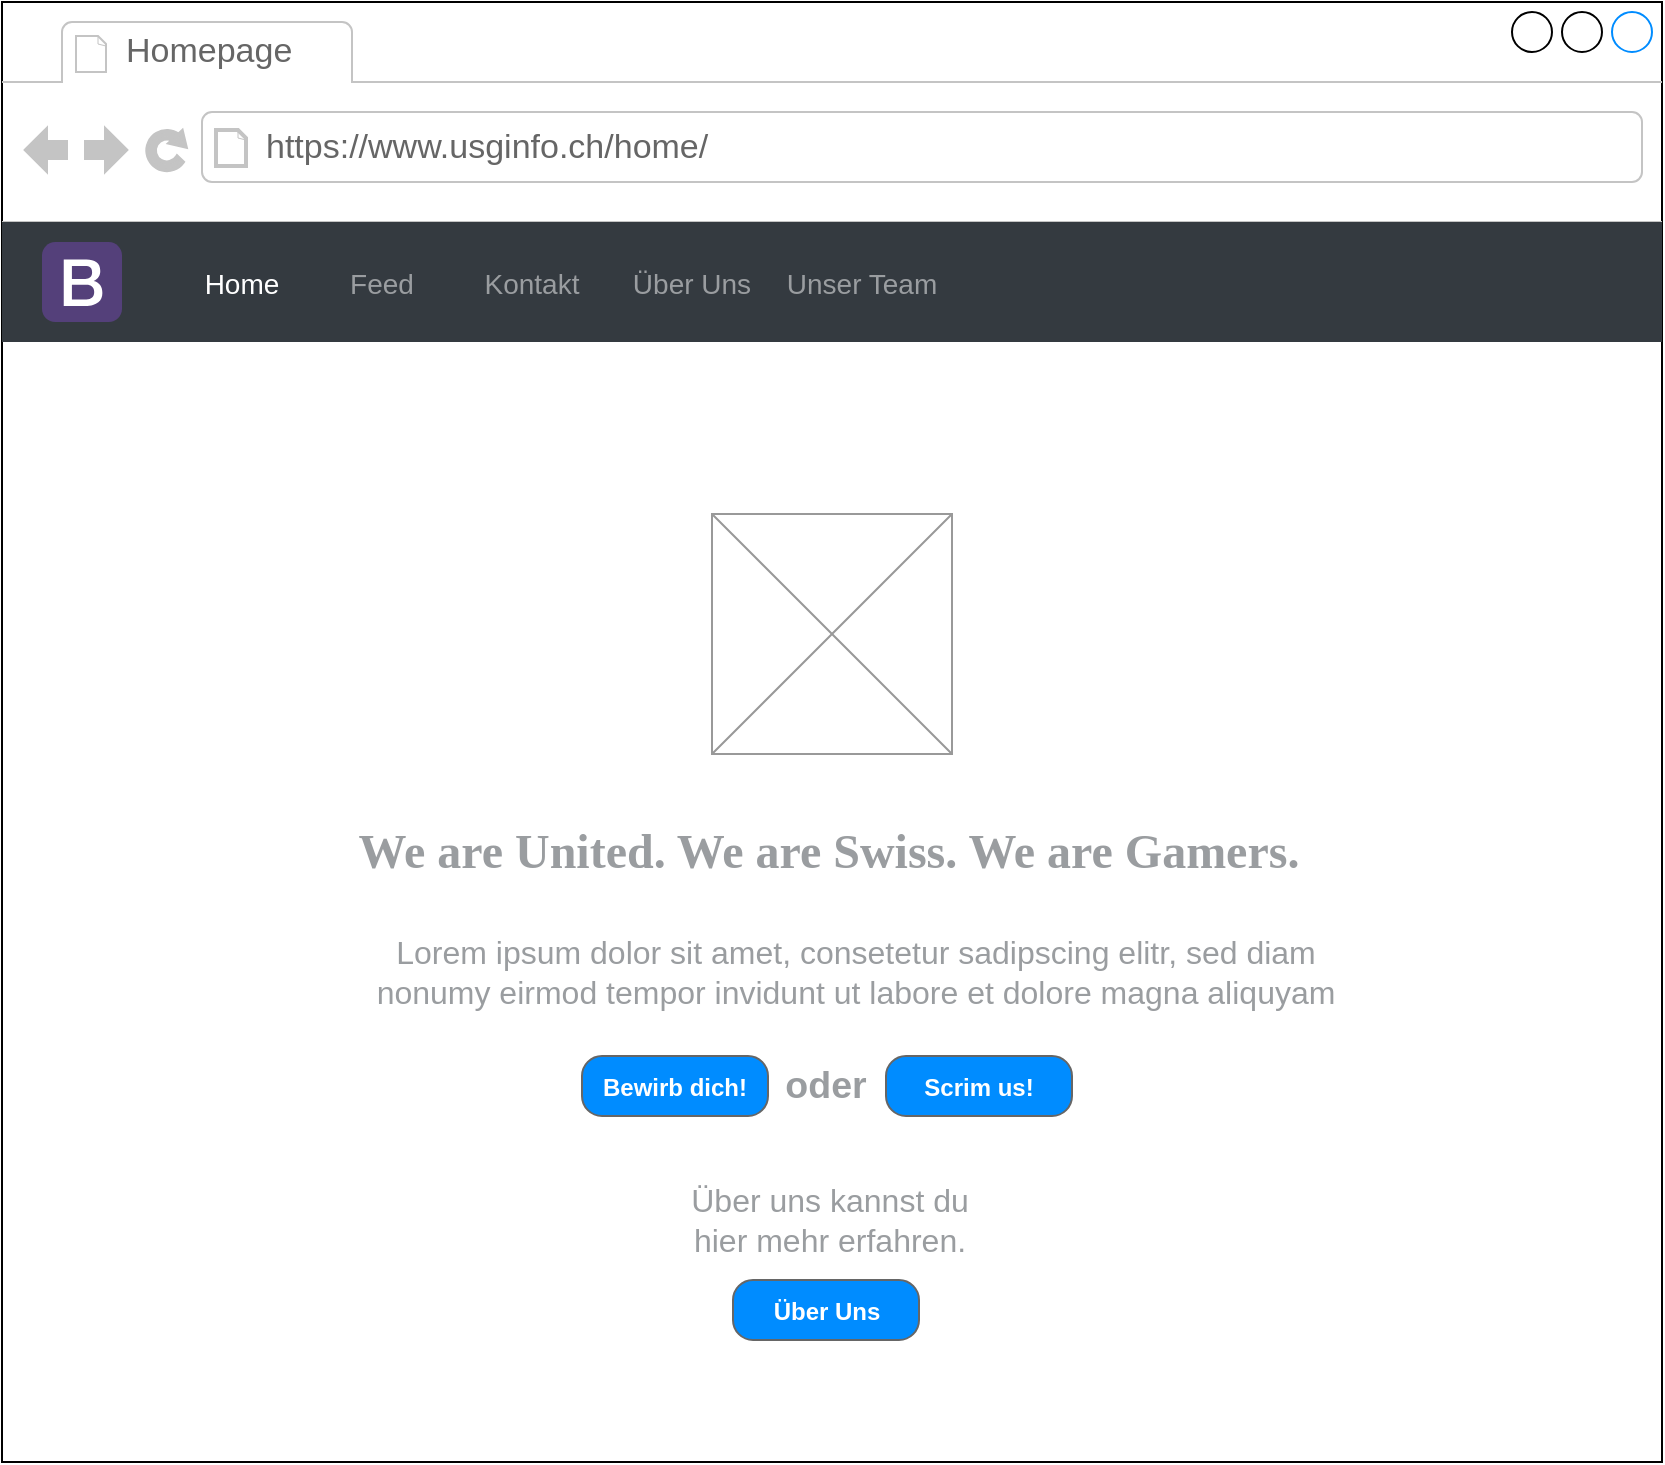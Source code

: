 <mxfile version="20.3.0" type="device" pages="7"><diagram id="uj_8Z46DdneSUvF08PMS" name="Homepage"><mxGraphModel dx="1091" dy="662" grid="1" gridSize="10" guides="1" tooltips="1" connect="1" arrows="1" fold="1" page="1" pageScale="1" pageWidth="827" pageHeight="1169" math="0" shadow="0"><root><mxCell id="0"/><mxCell id="1" parent="0"/><mxCell id="bIZdVBOY0GvSTKbhYSFp-1" value="" style="strokeWidth=1;shadow=0;dashed=0;align=center;html=1;shape=mxgraph.mockup.containers.browserWindow;rSize=0;strokeColor2=#008cff;strokeColor3=#c4c4c4;mainText=,;recursiveResize=0;" vertex="1" parent="1"><mxGeometry width="830" height="730" as="geometry"/></mxCell><mxCell id="bIZdVBOY0GvSTKbhYSFp-2" value="Homepage" style="strokeWidth=1;shadow=0;dashed=0;align=center;html=1;shape=mxgraph.mockup.containers.anchor;fontSize=17;fontColor=#666666;align=left;" vertex="1" parent="bIZdVBOY0GvSTKbhYSFp-1"><mxGeometry x="60" y="12" width="110" height="26" as="geometry"/></mxCell><mxCell id="bIZdVBOY0GvSTKbhYSFp-3" value="https://www.usginfo.ch/home/" style="strokeWidth=1;shadow=0;dashed=0;align=center;html=1;shape=mxgraph.mockup.containers.anchor;rSize=0;fontSize=17;fontColor=#666666;align=left;" vertex="1" parent="bIZdVBOY0GvSTKbhYSFp-1"><mxGeometry x="130" y="60" width="250" height="26" as="geometry"/></mxCell><mxCell id="SFdxGp_0DAX737ND4SgB-14" value="" style="html=1;shadow=0;dashed=0;fillColor=#343A40;strokeColor=none;fontSize=16;fontColor=#ffffff;align=left;spacing=15;" vertex="1" parent="bIZdVBOY0GvSTKbhYSFp-1"><mxGeometry y="110" width="830" height="60" as="geometry"/></mxCell><mxCell id="SFdxGp_0DAX737ND4SgB-15" value="Home" style="fillColor=none;strokeColor=none;fontSize=14;fontColor=#ffffff;align=center;" vertex="1" parent="SFdxGp_0DAX737ND4SgB-14"><mxGeometry width="70" height="40" relative="1" as="geometry"><mxPoint x="85" y="10" as="offset"/></mxGeometry></mxCell><UserObject label="Feed" link="data:page/id,5X0n9u-aSN-BRFZXiq3j" id="SFdxGp_0DAX737ND4SgB-16"><mxCell style="fillColor=none;strokeColor=none;fontSize=14;fontColor=#9A9DA0;align=center;" vertex="1" parent="SFdxGp_0DAX737ND4SgB-14"><mxGeometry width="70" height="40" relative="1" as="geometry"><mxPoint x="155" y="10" as="offset"/></mxGeometry></mxCell></UserObject><UserObject label="Kontakt" link="data:page/id,ZNAbnrCa7Ajv1rl6u_JT" id="SFdxGp_0DAX737ND4SgB-17"><mxCell style="fillColor=none;strokeColor=none;fontSize=14;fontColor=#9A9DA0;align=center;spacingRight=0;" vertex="1" parent="SFdxGp_0DAX737ND4SgB-14"><mxGeometry width="80" height="40" relative="1" as="geometry"><mxPoint x="225" y="10" as="offset"/></mxGeometry></mxCell></UserObject><UserObject label="Über Uns" link="data:page/id,ZNAbnrCa7Ajv1rl6u_JT" id="SFdxGp_0DAX737ND4SgB-18"><mxCell style="fillColor=none;strokeColor=none;fontSize=14;fontColor=#9A9DA0;align=center;" vertex="1" parent="SFdxGp_0DAX737ND4SgB-14"><mxGeometry width="80" height="40" relative="1" as="geometry"><mxPoint x="305" y="10" as="offset"/></mxGeometry></mxCell></UserObject><UserObject label="Unser Team" link="data:page/id,NkfTTzriaSgbZdDeIqaE" id="SFdxGp_0DAX737ND4SgB-11"><mxCell style="fillColor=none;strokeColor=none;fontSize=14;fontColor=#9A9DA0;align=center;" vertex="1" parent="SFdxGp_0DAX737ND4SgB-14"><mxGeometry width="90" height="40" relative="1" as="geometry"><mxPoint x="385" y="10" as="offset"/></mxGeometry></mxCell></UserObject><UserObject label="" link="data:page/id,uj_8Z46DdneSUvF08PMS" id="SFdxGp_0DAX737ND4SgB-2"><mxCell style="html=1;shadow=0;dashed=0;shape=mxgraph.bootstrap.logo;fillColor=#54407A;strokeColor=none;sketch=0;" vertex="1" parent="SFdxGp_0DAX737ND4SgB-14"><mxGeometry width="40" height="40" relative="1" as="geometry"><mxPoint x="20" y="10" as="offset"/></mxGeometry></mxCell></UserObject><mxCell id="3W_GfjGygXK4mwEywZUg-1" value="" style="verticalLabelPosition=bottom;shadow=0;dashed=0;align=center;html=1;verticalAlign=top;strokeWidth=1;shape=mxgraph.mockup.graphics.simpleIcon;strokeColor=#999999;fontColor=#9A9DA0;" vertex="1" parent="bIZdVBOY0GvSTKbhYSFp-1"><mxGeometry x="355" y="256" width="120" height="120" as="geometry"/></mxCell><mxCell id="3W_GfjGygXK4mwEywZUg-2" value="&lt;h1&gt;&lt;font data-font-src=&quot;https://fonts.googleapis.com/css?family=Oswald&quot; face=&quot;Oswald&quot;&gt;We are United. We are Swiss. We are Gamers.&lt;/font&gt;&lt;/h1&gt;" style="text;html=1;strokeColor=none;fillColor=none;align=center;verticalAlign=middle;whiteSpace=wrap;rounded=0;fontColor=#9A9DA0;" vertex="1" parent="bIZdVBOY0GvSTKbhYSFp-1"><mxGeometry x="177" y="410" width="473" height="30" as="geometry"/></mxCell><mxCell id="3W_GfjGygXK4mwEywZUg-3" value="&lt;h3&gt;&lt;font style=&quot;font-size: 16px; font-weight: normal;&quot;&gt;Lorem ipsum dolor sit amet, consetetur sadipscing elitr, sed diam nonumy eirmod tempor invidunt ut labore et dolore magna aliquyam&lt;/font&gt;&lt;/h3&gt;" style="text;html=1;strokeColor=none;fillColor=none;align=center;verticalAlign=middle;whiteSpace=wrap;rounded=0;fontColor=#9A9DA0;" vertex="1" parent="bIZdVBOY0GvSTKbhYSFp-1"><mxGeometry x="174" y="470" width="506" height="30" as="geometry"/></mxCell><UserObject label="&lt;font style=&quot;font-size: 12px;&quot;&gt;Bewirb dich!&lt;/font&gt;" link="data:page/id,9Swx19kwjYjqMMwtqLIw" id="3W_GfjGygXK4mwEywZUg-4"><mxCell style="strokeWidth=1;shadow=0;dashed=0;align=center;html=1;shape=mxgraph.mockup.buttons.button;strokeColor=#666666;fontColor=#ffffff;mainText=;buttonStyle=round;fontSize=17;fontStyle=1;fillColor=#008cff;whiteSpace=wrap;" vertex="1" parent="bIZdVBOY0GvSTKbhYSFp-1"><mxGeometry x="290" y="527" width="93" height="30" as="geometry"/></mxCell></UserObject><UserObject label="&lt;font style=&quot;font-size: 12px;&quot;&gt;Scrim us!&lt;/font&gt;" link="data:page/id,D66esLYndqRuJjm96BAe" id="861my57FwYGXAwdZRsSg-1"><mxCell style="strokeWidth=1;shadow=0;dashed=0;align=center;html=1;shape=mxgraph.mockup.buttons.button;strokeColor=#666666;fontColor=#ffffff;mainText=;buttonStyle=round;fontSize=17;fontStyle=1;fillColor=#008cff;whiteSpace=wrap;" vertex="1" parent="bIZdVBOY0GvSTKbhYSFp-1"><mxGeometry x="442" y="527" width="93" height="30" as="geometry"/></mxCell></UserObject><mxCell id="861my57FwYGXAwdZRsSg-2" value="&lt;h6&gt;&lt;font face=&quot;Helvetica&quot;&gt;oder&lt;/font&gt;&lt;/h6&gt;" style="text;html=1;strokeColor=none;fillColor=none;align=center;verticalAlign=middle;whiteSpace=wrap;rounded=0;fontFamily=Oswald;fontSource=https%3A%2F%2Ffonts.googleapis.com%2Fcss%3Ffamily%3DOswald;fontSize=28;fontColor=#9A9DA0;" vertex="1" parent="bIZdVBOY0GvSTKbhYSFp-1"><mxGeometry x="382" y="527" width="60" height="30" as="geometry"/></mxCell><UserObject label="&lt;font style=&quot;font-size: 12px;&quot;&gt;Über Uns&lt;/font&gt;" link="data:page/id,iaVXjshThKM2x8UyDiRv" id="lNDjvUPWG4sVDqN_mNfk-2"><mxCell style="strokeWidth=1;shadow=0;dashed=0;align=center;html=1;shape=mxgraph.mockup.buttons.button;strokeColor=#666666;fontColor=#ffffff;mainText=;buttonStyle=round;fontSize=17;fontStyle=1;fillColor=#008cff;whiteSpace=wrap;" vertex="1" parent="bIZdVBOY0GvSTKbhYSFp-1"><mxGeometry x="365.5" y="639" width="93" height="30" as="geometry"/></mxCell></UserObject><mxCell id="lNDjvUPWG4sVDqN_mNfk-5" value="&lt;font style=&quot;font-size: 16px;&quot;&gt;Über uns kannst du hier mehr erfahren.&lt;/font&gt;" style="text;html=1;strokeColor=none;fillColor=none;align=center;verticalAlign=middle;whiteSpace=wrap;rounded=0;fontFamily=Helvetica;fontSize=14;fontColor=#9A9DA0;" vertex="1" parent="bIZdVBOY0GvSTKbhYSFp-1"><mxGeometry x="334" y="594" width="160" height="30" as="geometry"/></mxCell></root></mxGraphModel></diagram><diagram name="Feed" id="5X0n9u-aSN-BRFZXiq3j"><mxGraphModel dx="1309" dy="794" grid="1" gridSize="10" guides="1" tooltips="1" connect="1" arrows="1" fold="1" page="1" pageScale="1" pageWidth="827" pageHeight="1169" math="0" shadow="0"><root><mxCell id="gzwWOjy1ZuPYgtDzuU7B-0"/><mxCell id="gzwWOjy1ZuPYgtDzuU7B-1" parent="gzwWOjy1ZuPYgtDzuU7B-0"/><mxCell id="gzwWOjy1ZuPYgtDzuU7B-2" value="" style="strokeWidth=1;shadow=0;dashed=0;align=center;html=1;shape=mxgraph.mockup.containers.browserWindow;rSize=0;strokeColor2=#008cff;strokeColor3=#c4c4c4;mainText=,;recursiveResize=0;" vertex="1" parent="gzwWOjy1ZuPYgtDzuU7B-1"><mxGeometry width="830" height="1320" as="geometry"/></mxCell><mxCell id="gzwWOjy1ZuPYgtDzuU7B-3" value="Feed" style="strokeWidth=1;shadow=0;dashed=0;align=center;html=1;shape=mxgraph.mockup.containers.anchor;fontSize=17;fontColor=#666666;align=left;" vertex="1" parent="gzwWOjy1ZuPYgtDzuU7B-2"><mxGeometry x="60" y="12" width="110" height="26" as="geometry"/></mxCell><mxCell id="gzwWOjy1ZuPYgtDzuU7B-4" value="https://www.usginfo.ch/feed/" style="strokeWidth=1;shadow=0;dashed=0;align=center;html=1;shape=mxgraph.mockup.containers.anchor;rSize=0;fontSize=17;fontColor=#666666;align=left;" vertex="1" parent="gzwWOjy1ZuPYgtDzuU7B-2"><mxGeometry x="130" y="60" width="250" height="26" as="geometry"/></mxCell><mxCell id="AxZvJkwcVH9X4PxjCK2e-0" value="" style="html=1;shadow=0;dashed=0;fillColor=#343A40;strokeColor=none;fontSize=16;fontColor=#ffffff;align=left;spacing=15;" vertex="1" parent="gzwWOjy1ZuPYgtDzuU7B-2"><mxGeometry y="110" width="830" height="60" as="geometry"/></mxCell><UserObject label="Home" link="data:page/id,uj_8Z46DdneSUvF08PMS" id="AxZvJkwcVH9X4PxjCK2e-1"><mxCell style="fillColor=none;strokeColor=none;fontSize=14;fontColor=#9A9DA0;align=center;" vertex="1" parent="AxZvJkwcVH9X4PxjCK2e-0"><mxGeometry width="70" height="40" relative="1" as="geometry"><mxPoint x="85" y="10" as="offset"/></mxGeometry></mxCell></UserObject><mxCell id="AxZvJkwcVH9X4PxjCK2e-2" value="Feed" style="fillColor=none;strokeColor=none;fontSize=14;fontColor=#FFFFFF;align=center;" vertex="1" parent="AxZvJkwcVH9X4PxjCK2e-0"><mxGeometry width="70" height="40" relative="1" as="geometry"><mxPoint x="155" y="10" as="offset"/></mxGeometry></mxCell><UserObject label="Kontakt" link="data:page/id,ZNAbnrCa7Ajv1rl6u_JT" id="AxZvJkwcVH9X4PxjCK2e-3"><mxCell style="fillColor=none;strokeColor=none;fontSize=14;fontColor=#9A9DA0;align=center;spacingRight=0;" vertex="1" parent="AxZvJkwcVH9X4PxjCK2e-0"><mxGeometry width="80" height="40" relative="1" as="geometry"><mxPoint x="225" y="10" as="offset"/></mxGeometry></mxCell></UserObject><UserObject label="Über Uns" link="data:page/id,iaVXjshThKM2x8UyDiRv" id="AxZvJkwcVH9X4PxjCK2e-4"><mxCell style="fillColor=none;strokeColor=none;fontSize=14;fontColor=#9A9DA0;align=center;" vertex="1" parent="AxZvJkwcVH9X4PxjCK2e-0"><mxGeometry width="80" height="40" relative="1" as="geometry"><mxPoint x="305" y="10" as="offset"/></mxGeometry></mxCell></UserObject><UserObject label="Unser Team" link="data:page/id,NkfTTzriaSgbZdDeIqaE" id="AxZvJkwcVH9X4PxjCK2e-5"><mxCell style="fillColor=none;strokeColor=none;fontSize=14;fontColor=#9A9DA0;align=center;" vertex="1" parent="AxZvJkwcVH9X4PxjCK2e-0"><mxGeometry width="90" height="40" relative="1" as="geometry"><mxPoint x="385" y="10" as="offset"/></mxGeometry></mxCell></UserObject><UserObject label="" link="data:page/id,uj_8Z46DdneSUvF08PMS" id="AxZvJkwcVH9X4PxjCK2e-6"><mxCell style="html=1;shadow=0;dashed=0;shape=mxgraph.bootstrap.logo;fillColor=#54407A;strokeColor=none;sketch=0;" vertex="1" parent="AxZvJkwcVH9X4PxjCK2e-0"><mxGeometry width="40" height="40" relative="1" as="geometry"><mxPoint x="20" y="10" as="offset"/></mxGeometry></mxCell></UserObject><mxCell id="wobDwpZYqUcS_--GkwKi-33" value="" style="verticalLabelPosition=bottom;shadow=0;dashed=0;align=center;html=1;verticalAlign=top;strokeWidth=1;shape=mxgraph.mockup.graphics.simpleIcon;strokeColor=#999999;fontSize=12;fontColor=#9A9DA0;" vertex="1" parent="gzwWOjy1ZuPYgtDzuU7B-2"><mxGeometry x="264" y="300" width="300" height="420" as="geometry"/></mxCell><mxCell id="wobDwpZYqUcS_--GkwKi-46" value="" style="verticalLabelPosition=bottom;shadow=0;dashed=0;align=center;html=1;verticalAlign=top;strokeWidth=1;shape=mxgraph.mockup.graphics.simpleIcon;strokeColor=#999999;fontSize=12;fontColor=#9A9DA0;" vertex="1" parent="gzwWOjy1ZuPYgtDzuU7B-2"><mxGeometry x="264" y="800" width="300" height="420" as="geometry"/></mxCell><mxCell id="wobDwpZYqUcS_--GkwKi-47" value="&lt;h1&gt;&lt;font data-font-src=&quot;https://fonts.googleapis.com/css?family=Oswald&quot; face=&quot;Oswald&quot;&gt;Unser Feed&lt;/font&gt;&lt;/h1&gt;" style="text;html=1;strokeColor=none;fillColor=none;align=center;verticalAlign=middle;whiteSpace=wrap;rounded=0;fontSize=12;fontColor=#9A9DA0;" vertex="1" parent="gzwWOjy1ZuPYgtDzuU7B-2"><mxGeometry x="291" y="190" width="246" height="30" as="geometry"/></mxCell><mxCell id="wobDwpZYqUcS_--GkwKi-48" value="Halte dich auf dem laufenden mit unserem Twitterfeed!" style="text;html=1;strokeColor=none;fillColor=none;align=center;verticalAlign=middle;whiteSpace=wrap;rounded=0;fontSize=16;fontColor=#9A9DA0;" vertex="1" parent="gzwWOjy1ZuPYgtDzuU7B-2"><mxGeometry x="291" y="230" width="246" height="30" as="geometry"/></mxCell><UserObject label="" link="https://twitter.com/explore" id="nX8J9aDexIkBM_bILK_C-0"><mxCell style="dashed=0;outlineConnect=0;html=1;align=center;labelPosition=center;verticalLabelPosition=bottom;verticalAlign=top;shape=mxgraph.weblogos.twitter;fillColor=#1DA1F2;strokeColor=none;fontFamily=Helvetica;fontSize=14;fontColor=#9A9DA0;" vertex="1" parent="gzwWOjy1ZuPYgtDzuU7B-2"><mxGeometry x="397" y="495" width="34" height="30" as="geometry"/></mxCell></UserObject><UserObject label="" link="https://twitter.com/explore" id="nX8J9aDexIkBM_bILK_C-1"><mxCell style="dashed=0;outlineConnect=0;html=1;align=center;labelPosition=center;verticalLabelPosition=bottom;verticalAlign=top;shape=mxgraph.weblogos.twitter;fillColor=#1DA1F2;strokeColor=none;fontFamily=Helvetica;fontSize=14;fontColor=#9A9DA0;" vertex="1" parent="gzwWOjy1ZuPYgtDzuU7B-2"><mxGeometry x="397" y="995" width="34" height="30" as="geometry"/></mxCell></UserObject></root></mxGraphModel></diagram><diagram name="Kontakt" id="ZNAbnrCa7Ajv1rl6u_JT"><mxGraphModel dx="1309" dy="794" grid="1" gridSize="10" guides="1" tooltips="1" connect="1" arrows="1" fold="1" page="1" pageScale="1" pageWidth="827" pageHeight="1169" math="0" shadow="0"><root><mxCell id="S9HusZkFtbf0IXXmbvfm-0"/><mxCell id="S9HusZkFtbf0IXXmbvfm-1" parent="S9HusZkFtbf0IXXmbvfm-0"/><mxCell id="S9HusZkFtbf0IXXmbvfm-2" value="" style="strokeWidth=1;shadow=0;dashed=0;align=center;html=1;shape=mxgraph.mockup.containers.browserWindow;rSize=0;strokeColor2=#008cff;strokeColor3=#c4c4c4;mainText=,;recursiveResize=0;" vertex="1" parent="S9HusZkFtbf0IXXmbvfm-1"><mxGeometry x="10" width="830" height="1140" as="geometry"/></mxCell><mxCell id="S9HusZkFtbf0IXXmbvfm-3" value="Kontakt" style="strokeWidth=1;shadow=0;dashed=0;align=center;html=1;shape=mxgraph.mockup.containers.anchor;fontSize=17;fontColor=#666666;align=left;" vertex="1" parent="S9HusZkFtbf0IXXmbvfm-2"><mxGeometry x="60" y="12" width="110" height="26" as="geometry"/></mxCell><mxCell id="S9HusZkFtbf0IXXmbvfm-4" value="https://www.usginfo.ch/kontakt/" style="strokeWidth=1;shadow=0;dashed=0;align=center;html=1;shape=mxgraph.mockup.containers.anchor;rSize=0;fontSize=17;fontColor=#666666;align=left;" vertex="1" parent="S9HusZkFtbf0IXXmbvfm-2"><mxGeometry x="130" y="60" width="250" height="26" as="geometry"/></mxCell><mxCell id="Ws61Uf8HKTrfd_SGyLn--0" value="" style="html=1;shadow=0;dashed=0;fillColor=#343A40;strokeColor=none;fontSize=16;fontColor=#ffffff;align=left;spacing=15;" vertex="1" parent="S9HusZkFtbf0IXXmbvfm-2"><mxGeometry y="110" width="830" height="60" as="geometry"/></mxCell><UserObject label="Home" link="data:page/id,uj_8Z46DdneSUvF08PMS" id="Ws61Uf8HKTrfd_SGyLn--1"><mxCell style="fillColor=none;strokeColor=none;fontSize=14;fontColor=#9A9DA0;align=center;" vertex="1" parent="Ws61Uf8HKTrfd_SGyLn--0"><mxGeometry width="70" height="40" relative="1" as="geometry"><mxPoint x="85" y="10" as="offset"/></mxGeometry></mxCell></UserObject><UserObject label="Feed" link="data:page/id,5X0n9u-aSN-BRFZXiq3j" id="Ws61Uf8HKTrfd_SGyLn--2"><mxCell style="fillColor=none;strokeColor=none;fontSize=14;fontColor=#9A9DA0;align=center;" vertex="1" parent="Ws61Uf8HKTrfd_SGyLn--0"><mxGeometry width="70" height="40" relative="1" as="geometry"><mxPoint x="155" y="10" as="offset"/></mxGeometry></mxCell></UserObject><mxCell id="Ws61Uf8HKTrfd_SGyLn--3" value="Kontakt" style="fillColor=none;strokeColor=none;fontSize=14;fontColor=#FFFFFF;align=center;spacingRight=0;" vertex="1" parent="Ws61Uf8HKTrfd_SGyLn--0"><mxGeometry width="80" height="40" relative="1" as="geometry"><mxPoint x="225" y="10" as="offset"/></mxGeometry></mxCell><UserObject label="Über Uns" link="data:page/id,iaVXjshThKM2x8UyDiRv" id="Ws61Uf8HKTrfd_SGyLn--4"><mxCell style="fillColor=none;strokeColor=none;fontSize=14;fontColor=#9A9DA0;align=center;" vertex="1" parent="Ws61Uf8HKTrfd_SGyLn--0"><mxGeometry width="80" height="40" relative="1" as="geometry"><mxPoint x="305" y="10" as="offset"/></mxGeometry></mxCell></UserObject><UserObject label="Unser Team" link="data:page/id,NkfTTzriaSgbZdDeIqaE" id="Ws61Uf8HKTrfd_SGyLn--5"><mxCell style="fillColor=none;strokeColor=none;fontSize=14;fontColor=#9A9DA0;align=center;" vertex="1" parent="Ws61Uf8HKTrfd_SGyLn--0"><mxGeometry width="90" height="40" relative="1" as="geometry"><mxPoint x="385" y="10" as="offset"/></mxGeometry></mxCell></UserObject><UserObject label="" link="data:page/id,uj_8Z46DdneSUvF08PMS" id="Ws61Uf8HKTrfd_SGyLn--6"><mxCell style="html=1;shadow=0;dashed=0;shape=mxgraph.bootstrap.logo;fillColor=#54407A;strokeColor=none;sketch=0;" vertex="1" parent="Ws61Uf8HKTrfd_SGyLn--0"><mxGeometry width="40" height="40" relative="1" as="geometry"><mxPoint x="20" y="10" as="offset"/></mxGeometry></mxCell></UserObject><mxCell id="A0TXdWEet0Q2euyidPwW-0" value="" style="verticalLabelPosition=bottom;shadow=0;dashed=0;align=center;html=1;verticalAlign=top;strokeWidth=1;shape=mxgraph.mockup.graphics.simpleIcon;strokeColor=#999999;fontFamily=Oswald;fontSource=https%3A%2F%2Ffonts.googleapis.com%2Fcss%3Ffamily%3DOswald;fontSize=16;fontColor=#9A9DA0;" vertex="1" parent="S9HusZkFtbf0IXXmbvfm-2"><mxGeometry x="249" y="697" width="330" height="370" as="geometry"/></mxCell><mxCell id="A0TXdWEet0Q2euyidPwW-1" value="Kontaktformular allgemein" style="text;html=1;strokeColor=none;fillColor=none;align=center;verticalAlign=middle;whiteSpace=wrap;rounded=0;fontFamily=Oswald;fontSource=https%3A%2F%2Ffonts.googleapis.com%2Fcss%3Ffamily%3DOswald;fontSize=21;fontColor=#9A9DA0;fontStyle=1" vertex="1" parent="S9HusZkFtbf0IXXmbvfm-2"><mxGeometry x="249" y="657" width="211" height="30" as="geometry"/></mxCell><UserObject label="&lt;font face=&quot;Helvetica&quot;&gt;Absenden&lt;/font&gt;" link="https://www.google.com/intl/de_ch/forms/about/" id="zHxMZRW9k619Q505FMTK-0"><mxCell style="strokeWidth=1;shadow=0;dashed=0;align=center;html=1;shape=mxgraph.mockup.buttons.button;strokeColor=#666666;fontColor=#ffffff;mainText=;buttonStyle=round;fontSize=17;fontStyle=1;fillColor=#008cff;whiteSpace=wrap;fontFamily=Oswald;fontSource=https%3A%2F%2Ffonts.googleapis.com%2Fcss%3Ffamily%3DOswald;" vertex="1" parent="S9HusZkFtbf0IXXmbvfm-2"><mxGeometry x="249" y="1081" width="100" height="30" as="geometry"/></mxCell></UserObject><mxCell id="zHxMZRW9k619Q505FMTK-1" value="&lt;h1&gt;&lt;font data-font-src=&quot;https://fonts.googleapis.com/css?family=Oswald&quot; face=&quot;Oswald&quot;&gt;Kontakt&lt;/font&gt;&lt;/h1&gt;&lt;p&gt;Lorem ipsum dolor sit amet, consetetur sadipscing elitr, sed diam nonumy eirmod tempor invidunt ut labore et dolore magna aliquyam erat, sed diam voluptua. At vero eos et accusam et justo duo dolores et ea rebum. Stet clita kasd gubergren, no sea takimata sanctus est&lt;/p&gt;" style="text;html=1;strokeColor=none;fillColor=none;spacing=5;spacingTop=-20;whiteSpace=wrap;overflow=hidden;rounded=0;fontFamily=Helvetica;fontSize=21;fontColor=#9A9DA0;" vertex="1" parent="S9HusZkFtbf0IXXmbvfm-2"><mxGeometry x="185" y="180" width="457" height="280" as="geometry"/></mxCell><UserObject label="&lt;font style=&quot;font-size: 12px;&quot;&gt;Bewirb dich!&lt;/font&gt;" link="data:page/id,9Swx19kwjYjqMMwtqLIw" id="4xb6VmNFfrMSVjDonGsb-0"><mxCell style="strokeWidth=1;shadow=0;dashed=0;align=center;html=1;shape=mxgraph.mockup.buttons.button;strokeColor=#666666;fontColor=#ffffff;mainText=;buttonStyle=round;fontSize=17;fontStyle=1;fillColor=#008cff;whiteSpace=wrap;" vertex="1" parent="S9HusZkFtbf0IXXmbvfm-2"><mxGeometry x="281" y="500" width="93" height="30" as="geometry"/></mxCell></UserObject><UserObject label="&lt;font style=&quot;font-size: 12px;&quot;&gt;Scrim us!&lt;/font&gt;" link="data:page/id,D66esLYndqRuJjm96BAe" id="4xb6VmNFfrMSVjDonGsb-1"><mxCell style="strokeWidth=1;shadow=0;dashed=0;align=center;html=1;shape=mxgraph.mockup.buttons.button;strokeColor=#666666;fontColor=#ffffff;mainText=;buttonStyle=round;fontSize=17;fontStyle=1;fillColor=#008cff;whiteSpace=wrap;" vertex="1" parent="S9HusZkFtbf0IXXmbvfm-2"><mxGeometry x="433" y="500" width="93" height="30" as="geometry"/></mxCell></UserObject></root></mxGraphModel></diagram><diagram name="Bewerben" id="9Swx19kwjYjqMMwtqLIw"><mxGraphModel dx="1309" dy="794" grid="1" gridSize="10" guides="1" tooltips="1" connect="1" arrows="1" fold="1" page="1" pageScale="1" pageWidth="827" pageHeight="1169" math="0" shadow="0"><root><mxCell id="NpQzK92tzS2Ggv-dp7yk-0"/><mxCell id="NpQzK92tzS2Ggv-dp7yk-1" parent="NpQzK92tzS2Ggv-dp7yk-0"/><mxCell id="NpQzK92tzS2Ggv-dp7yk-2" value="" style="strokeWidth=1;shadow=0;dashed=0;align=center;html=1;shape=mxgraph.mockup.containers.browserWindow;rSize=0;strokeColor2=#008cff;strokeColor3=#c4c4c4;mainText=,;recursiveResize=0;" vertex="1" parent="NpQzK92tzS2Ggv-dp7yk-1"><mxGeometry width="830" height="1000" as="geometry"/></mxCell><mxCell id="NpQzK92tzS2Ggv-dp7yk-3" value="Bewerben" style="strokeWidth=1;shadow=0;dashed=0;align=center;html=1;shape=mxgraph.mockup.containers.anchor;fontSize=17;fontColor=#666666;align=left;" vertex="1" parent="NpQzK92tzS2Ggv-dp7yk-2"><mxGeometry x="60" y="12" width="110" height="26" as="geometry"/></mxCell><mxCell id="NpQzK92tzS2Ggv-dp7yk-4" value="https://www.usginfo.ch/kontakt/bewerben/" style="strokeWidth=1;shadow=0;dashed=0;align=center;html=1;shape=mxgraph.mockup.containers.anchor;rSize=0;fontSize=17;fontColor=#666666;align=left;" vertex="1" parent="NpQzK92tzS2Ggv-dp7yk-2"><mxGeometry x="130" y="60" width="250" height="26" as="geometry"/></mxCell><mxCell id="aEDU9QP8vr2QjhQAazgl-0" value="" style="html=1;shadow=0;dashed=0;fillColor=#343A40;strokeColor=none;fontSize=16;fontColor=#ffffff;align=left;spacing=15;" vertex="1" parent="NpQzK92tzS2Ggv-dp7yk-2"><mxGeometry y="110" width="830" height="60" as="geometry"/></mxCell><UserObject label="Home" link="data:page/id,uj_8Z46DdneSUvF08PMS" id="aEDU9QP8vr2QjhQAazgl-1"><mxCell style="fillColor=none;strokeColor=none;fontSize=14;fontColor=#9A9DA0;align=center;" vertex="1" parent="aEDU9QP8vr2QjhQAazgl-0"><mxGeometry width="70" height="40" relative="1" as="geometry"><mxPoint x="85" y="10" as="offset"/></mxGeometry></mxCell></UserObject><UserObject label="Feed" link="data:page/id,5X0n9u-aSN-BRFZXiq3j" id="aEDU9QP8vr2QjhQAazgl-2"><mxCell style="fillColor=none;strokeColor=none;fontSize=14;fontColor=#9A9DA0;align=center;" vertex="1" parent="aEDU9QP8vr2QjhQAazgl-0"><mxGeometry width="70" height="40" relative="1" as="geometry"><mxPoint x="155" y="10" as="offset"/></mxGeometry></mxCell></UserObject><mxCell id="aEDU9QP8vr2QjhQAazgl-3" value="Kontakt" style="fillColor=none;strokeColor=none;fontSize=14;fontColor=#FFFFFF;align=center;spacingRight=0;" vertex="1" parent="aEDU9QP8vr2QjhQAazgl-0"><mxGeometry width="80" height="40" relative="1" as="geometry"><mxPoint x="225" y="10" as="offset"/></mxGeometry></mxCell><UserObject label="Über Uns" link="data:page/id,iaVXjshThKM2x8UyDiRv" id="aEDU9QP8vr2QjhQAazgl-4"><mxCell style="fillColor=none;strokeColor=none;fontSize=14;fontColor=#9A9DA0;align=center;" vertex="1" parent="aEDU9QP8vr2QjhQAazgl-0"><mxGeometry width="80" height="40" relative="1" as="geometry"><mxPoint x="305" y="10" as="offset"/></mxGeometry></mxCell></UserObject><UserObject label="Unser Team" link="data:page/id,NkfTTzriaSgbZdDeIqaE" id="aEDU9QP8vr2QjhQAazgl-5"><mxCell style="fillColor=none;strokeColor=none;fontSize=14;fontColor=#9A9DA0;align=center;" vertex="1" parent="aEDU9QP8vr2QjhQAazgl-0"><mxGeometry width="90" height="40" relative="1" as="geometry"><mxPoint x="385" y="10" as="offset"/></mxGeometry></mxCell></UserObject><UserObject label="" link="data:page/id,uj_8Z46DdneSUvF08PMS" id="aEDU9QP8vr2QjhQAazgl-6"><mxCell style="html=1;shadow=0;dashed=0;shape=mxgraph.bootstrap.logo;fillColor=#54407A;strokeColor=none;sketch=0;" vertex="1" parent="aEDU9QP8vr2QjhQAazgl-0"><mxGeometry width="40" height="40" relative="1" as="geometry"><mxPoint x="20" y="10" as="offset"/></mxGeometry></mxCell></UserObject><mxCell id="xBdPf-o3i7RKnFUuQeTr-1" value="Bewerbungsformular" style="text;html=1;strokeColor=none;fillColor=none;align=center;verticalAlign=middle;whiteSpace=wrap;rounded=0;fontFamily=Oswald;fontSource=https%3A%2F%2Ffonts.googleapis.com%2Fcss%3Ffamily%3DOswald;fontSize=21;fontColor=#9A9DA0;fontStyle=1" vertex="1" parent="NpQzK92tzS2Ggv-dp7yk-2"><mxGeometry x="259" y="492" width="170" height="30" as="geometry"/></mxCell><mxCell id="xBdPf-o3i7RKnFUuQeTr-0" value="" style="verticalLabelPosition=bottom;shadow=0;dashed=0;align=center;html=1;verticalAlign=top;strokeWidth=1;shape=mxgraph.mockup.graphics.simpleIcon;strokeColor=#999999;fontFamily=Oswald;fontSource=https%3A%2F%2Ffonts.googleapis.com%2Fcss%3Ffamily%3DOswald;fontSize=16;fontColor=#9A9DA0;" vertex="1" parent="NpQzK92tzS2Ggv-dp7yk-1"><mxGeometry x="259" y="532" width="330" height="370" as="geometry"/></mxCell><UserObject label="&lt;font face=&quot;Helvetica&quot;&gt;Absenden&lt;/font&gt;" link="https://www.google.com/intl/de_ch/forms/about/" id="xBdPf-o3i7RKnFUuQeTr-2"><mxCell style="strokeWidth=1;shadow=0;dashed=0;align=center;html=1;shape=mxgraph.mockup.buttons.button;strokeColor=#666666;fontColor=#ffffff;mainText=;buttonStyle=round;fontSize=17;fontStyle=1;fillColor=#008cff;whiteSpace=wrap;fontFamily=Oswald;fontSource=https%3A%2F%2Ffonts.googleapis.com%2Fcss%3Ffamily%3DOswald;" vertex="1" parent="NpQzK92tzS2Ggv-dp7yk-1"><mxGeometry x="259" y="917" width="100" height="30" as="geometry"/></mxCell></UserObject><mxCell id="xBdPf-o3i7RKnFUuQeTr-3" value="&lt;h1&gt;&lt;font face=&quot;Oswald&quot;&gt;Bewerbung&lt;/font&gt;&lt;/h1&gt;&lt;p&gt;Lorem ipsum dolor sit amet, consetetur sadipscing elitr, sed diam nonumy eirmod tempor invidunt ut labore et dolore magna aliquyam erat, sed diam voluptua. At vero eos et accusam et justo duo dolores et ea rebum. Stet clita kasd gubergren, no sea takimata sanctus est&lt;/p&gt;" style="text;html=1;strokeColor=none;fillColor=none;spacing=5;spacingTop=-20;whiteSpace=wrap;overflow=hidden;rounded=0;fontFamily=Helvetica;fontSize=21;fontColor=#9A9DA0;" vertex="1" parent="NpQzK92tzS2Ggv-dp7yk-1"><mxGeometry x="195" y="180" width="457" height="280" as="geometry"/></mxCell></root></mxGraphModel></diagram><diagram name="Scrims" id="D66esLYndqRuJjm96BAe"><mxGraphModel dx="1309" dy="794" grid="1" gridSize="10" guides="1" tooltips="1" connect="1" arrows="1" fold="1" page="1" pageScale="1" pageWidth="827" pageHeight="1169" math="0" shadow="0"><root><mxCell id="Plj4cDqwWLuabiYSw5c8-0"/><mxCell id="Plj4cDqwWLuabiYSw5c8-1" parent="Plj4cDqwWLuabiYSw5c8-0"/><mxCell id="Plj4cDqwWLuabiYSw5c8-2" value="" style="strokeWidth=1;shadow=0;dashed=0;align=center;html=1;shape=mxgraph.mockup.containers.browserWindow;rSize=0;strokeColor2=#008cff;strokeColor3=#c4c4c4;mainText=,;recursiveResize=0;" vertex="1" parent="Plj4cDqwWLuabiYSw5c8-1"><mxGeometry x="10" width="830" height="1030" as="geometry"/></mxCell><mxCell id="Plj4cDqwWLuabiYSw5c8-3" value="Kontakt" style="strokeWidth=1;shadow=0;dashed=0;align=center;html=1;shape=mxgraph.mockup.containers.anchor;fontSize=17;fontColor=#666666;align=left;" vertex="1" parent="Plj4cDqwWLuabiYSw5c8-2"><mxGeometry x="60" y="12" width="110" height="26" as="geometry"/></mxCell><mxCell id="Plj4cDqwWLuabiYSw5c8-4" value="https://www.usginfo.ch/kontakt/scrims" style="strokeWidth=1;shadow=0;dashed=0;align=center;html=1;shape=mxgraph.mockup.containers.anchor;rSize=0;fontSize=17;fontColor=#666666;align=left;" vertex="1" parent="Plj4cDqwWLuabiYSw5c8-2"><mxGeometry x="130" y="60" width="290" height="26" as="geometry"/></mxCell><mxCell id="Plj4cDqwWLuabiYSw5c8-5" value="" style="html=1;shadow=0;dashed=0;fillColor=#343A40;strokeColor=none;fontSize=16;fontColor=#ffffff;align=left;spacing=15;" vertex="1" parent="Plj4cDqwWLuabiYSw5c8-2"><mxGeometry y="110" width="830" height="60" as="geometry"/></mxCell><UserObject label="Home" link="data:page/id,uj_8Z46DdneSUvF08PMS" id="Plj4cDqwWLuabiYSw5c8-6"><mxCell style="fillColor=none;strokeColor=none;fontSize=14;fontColor=#9A9DA0;align=center;" vertex="1" parent="Plj4cDqwWLuabiYSw5c8-5"><mxGeometry width="70" height="40" relative="1" as="geometry"><mxPoint x="85" y="10" as="offset"/></mxGeometry></mxCell></UserObject><UserObject label="Feed" link="data:page/id,5X0n9u-aSN-BRFZXiq3j" id="Plj4cDqwWLuabiYSw5c8-7"><mxCell style="fillColor=none;strokeColor=none;fontSize=14;fontColor=#9A9DA0;align=center;" vertex="1" parent="Plj4cDqwWLuabiYSw5c8-5"><mxGeometry width="70" height="40" relative="1" as="geometry"><mxPoint x="155" y="10" as="offset"/></mxGeometry></mxCell></UserObject><mxCell id="Plj4cDqwWLuabiYSw5c8-8" value="Kontakt" style="fillColor=none;strokeColor=none;fontSize=14;fontColor=#FFFFFF;align=center;spacingRight=0;" vertex="1" parent="Plj4cDqwWLuabiYSw5c8-5"><mxGeometry width="80" height="40" relative="1" as="geometry"><mxPoint x="225" y="10" as="offset"/></mxGeometry></mxCell><UserObject label="Über Uns" link="data:page/id,iaVXjshThKM2x8UyDiRv" id="Plj4cDqwWLuabiYSw5c8-9"><mxCell style="fillColor=none;strokeColor=none;fontSize=14;fontColor=#9A9DA0;align=center;" vertex="1" parent="Plj4cDqwWLuabiYSw5c8-5"><mxGeometry width="80" height="40" relative="1" as="geometry"><mxPoint x="305" y="10" as="offset"/></mxGeometry></mxCell></UserObject><UserObject label="Unser Team" link="data:page/id,NkfTTzriaSgbZdDeIqaE" id="Plj4cDqwWLuabiYSw5c8-10"><mxCell style="fillColor=none;strokeColor=none;fontSize=14;fontColor=#9A9DA0;align=center;" vertex="1" parent="Plj4cDqwWLuabiYSw5c8-5"><mxGeometry width="90" height="40" relative="1" as="geometry"><mxPoint x="385" y="10" as="offset"/></mxGeometry></mxCell></UserObject><UserObject label="" link="data:page/id,uj_8Z46DdneSUvF08PMS" id="Plj4cDqwWLuabiYSw5c8-11"><mxCell style="html=1;shadow=0;dashed=0;shape=mxgraph.bootstrap.logo;fillColor=#54407A;strokeColor=none;sketch=0;" vertex="1" parent="Plj4cDqwWLuabiYSw5c8-5"><mxGeometry width="40" height="40" relative="1" as="geometry"><mxPoint x="20" y="10" as="offset"/></mxGeometry></mxCell></UserObject><mxCell id="Plj4cDqwWLuabiYSw5c8-12" value="" style="verticalLabelPosition=bottom;shadow=0;dashed=0;align=center;html=1;verticalAlign=top;strokeWidth=1;shape=mxgraph.mockup.graphics.simpleIcon;strokeColor=#999999;fontFamily=Oswald;fontSource=https%3A%2F%2Ffonts.googleapis.com%2Fcss%3Ffamily%3DOswald;fontSize=16;fontColor=#9A9DA0;" vertex="1" parent="Plj4cDqwWLuabiYSw5c8-2"><mxGeometry x="249" y="532" width="330" height="370" as="geometry"/></mxCell><mxCell id="Plj4cDqwWLuabiYSw5c8-13" value="Scrim anfragen" style="text;html=1;strokeColor=none;fillColor=none;align=center;verticalAlign=middle;whiteSpace=wrap;rounded=0;fontFamily=Oswald;fontSource=https%3A%2F%2Ffonts.googleapis.com%2Fcss%3Ffamily%3DOswald;fontSize=21;fontColor=#9A9DA0;fontStyle=1" vertex="1" parent="Plj4cDqwWLuabiYSw5c8-2"><mxGeometry x="249" y="492" width="121" height="30" as="geometry"/></mxCell><UserObject label="&lt;font face=&quot;Helvetica&quot;&gt;Absenden&lt;/font&gt;" link="https://www.google.com/intl/de_ch/forms/about/" id="Plj4cDqwWLuabiYSw5c8-14"><mxCell style="strokeWidth=1;shadow=0;dashed=0;align=center;html=1;shape=mxgraph.mockup.buttons.button;strokeColor=#666666;fontColor=#ffffff;mainText=;buttonStyle=round;fontSize=17;fontStyle=1;fillColor=#008cff;whiteSpace=wrap;fontFamily=Oswald;fontSource=https%3A%2F%2Ffonts.googleapis.com%2Fcss%3Ffamily%3DOswald;" vertex="1" parent="Plj4cDqwWLuabiYSw5c8-2"><mxGeometry x="249" y="916" width="100" height="30" as="geometry"/></mxCell></UserObject><mxCell id="Plj4cDqwWLuabiYSw5c8-15" value="&lt;h1&gt;&lt;font data-font-src=&quot;https://fonts.googleapis.com/css?family=Oswald&quot; face=&quot;Oswald&quot;&gt;Scrim Us!&lt;/font&gt;&lt;/h1&gt;&lt;p&gt;Lorem ipsum dolor sit amet, consetetur sadipscing elitr, sed diam nonumy eirmod tempor invidunt ut labore et dolore magna aliquyam erat, sed diam voluptua. At vero eos et accusam et justo duo dolores et ea rebum. Stet clita kasd gubergren, no sea takimata sanctus est&lt;/p&gt;" style="text;html=1;strokeColor=none;fillColor=none;spacing=5;spacingTop=-20;whiteSpace=wrap;overflow=hidden;rounded=0;fontFamily=Helvetica;fontSize=21;fontColor=#9A9DA0;" vertex="1" parent="Plj4cDqwWLuabiYSw5c8-2"><mxGeometry x="185" y="180" width="457" height="280" as="geometry"/></mxCell></root></mxGraphModel></diagram><diagram name="Über Uns" id="iaVXjshThKM2x8UyDiRv"><mxGraphModel dx="482" dy="794" grid="1" gridSize="10" guides="1" tooltips="1" connect="1" arrows="1" fold="1" page="1" pageScale="1" pageWidth="827" pageHeight="1169" math="0" shadow="0"><root><mxCell id="HXlj-GUish_JAAeWZEEK-0"/><mxCell id="HXlj-GUish_JAAeWZEEK-1" parent="HXlj-GUish_JAAeWZEEK-0"/><mxCell id="HXlj-GUish_JAAeWZEEK-2" value="" style="strokeWidth=1;shadow=0;dashed=0;align=center;html=1;shape=mxgraph.mockup.containers.browserWindow;rSize=0;strokeColor2=#008cff;strokeColor3=#c4c4c4;mainText=,;recursiveResize=0;" vertex="1" parent="HXlj-GUish_JAAeWZEEK-1"><mxGeometry x="827" width="830" height="710" as="geometry"/></mxCell><mxCell id="HXlj-GUish_JAAeWZEEK-3" value="Über Uns" style="strokeWidth=1;shadow=0;dashed=0;align=center;html=1;shape=mxgraph.mockup.containers.anchor;fontSize=17;fontColor=#666666;align=left;" vertex="1" parent="HXlj-GUish_JAAeWZEEK-2"><mxGeometry x="60" y="12" width="110" height="26" as="geometry"/></mxCell><mxCell id="HXlj-GUish_JAAeWZEEK-4" value="https://www.usginfo.ch/ueberuns/" style="strokeWidth=1;shadow=0;dashed=0;align=center;html=1;shape=mxgraph.mockup.containers.anchor;rSize=0;fontSize=17;fontColor=#666666;align=left;" vertex="1" parent="HXlj-GUish_JAAeWZEEK-2"><mxGeometry x="130" y="60" width="250" height="26" as="geometry"/></mxCell><mxCell id="a9xn5OYEW5xRtIZOPOEh-0" value="" style="html=1;shadow=0;dashed=0;fillColor=#343A40;strokeColor=none;fontSize=16;fontColor=#ffffff;align=left;spacing=15;" vertex="1" parent="HXlj-GUish_JAAeWZEEK-2"><mxGeometry y="110" width="830" height="60" as="geometry"/></mxCell><UserObject label="Home" link="data:page/id,uj_8Z46DdneSUvF08PMS" id="a9xn5OYEW5xRtIZOPOEh-1"><mxCell style="fillColor=none;strokeColor=none;fontSize=14;fontColor=#9A9DA0;align=center;" vertex="1" parent="a9xn5OYEW5xRtIZOPOEh-0"><mxGeometry width="70" height="40" relative="1" as="geometry"><mxPoint x="85" y="10" as="offset"/></mxGeometry></mxCell></UserObject><UserObject label="Feed" link="data:page/id,5X0n9u-aSN-BRFZXiq3j" id="a9xn5OYEW5xRtIZOPOEh-2"><mxCell style="fillColor=none;strokeColor=none;fontSize=14;fontColor=#9A9DA0;align=center;" vertex="1" parent="a9xn5OYEW5xRtIZOPOEh-0"><mxGeometry width="70" height="40" relative="1" as="geometry"><mxPoint x="155" y="10" as="offset"/></mxGeometry></mxCell></UserObject><UserObject label="Kontakt" link="data:page/id,ZNAbnrCa7Ajv1rl6u_JT" id="a9xn5OYEW5xRtIZOPOEh-3"><mxCell style="fillColor=none;strokeColor=none;fontSize=14;fontColor=#9A9DA0;align=center;spacingRight=0;" vertex="1" parent="a9xn5OYEW5xRtIZOPOEh-0"><mxGeometry width="80" height="40" relative="1" as="geometry"><mxPoint x="225" y="10" as="offset"/></mxGeometry></mxCell></UserObject><mxCell id="a9xn5OYEW5xRtIZOPOEh-4" value="Über Uns" style="fillColor=none;strokeColor=none;fontSize=14;fontColor=#FFFFFF;align=center;" vertex="1" parent="a9xn5OYEW5xRtIZOPOEh-0"><mxGeometry width="80" height="40" relative="1" as="geometry"><mxPoint x="305" y="10" as="offset"/></mxGeometry></mxCell><UserObject label="Unser Team" link="data:page/id,NkfTTzriaSgbZdDeIqaE" id="a9xn5OYEW5xRtIZOPOEh-5"><mxCell style="fillColor=none;strokeColor=none;fontSize=14;fontColor=#9A9DA0;align=center;" vertex="1" parent="a9xn5OYEW5xRtIZOPOEh-0"><mxGeometry width="90" height="40" relative="1" as="geometry"><mxPoint x="385" y="10" as="offset"/></mxGeometry></mxCell></UserObject><UserObject label="" link="data:page/id,uj_8Z46DdneSUvF08PMS" id="a9xn5OYEW5xRtIZOPOEh-6"><mxCell style="html=1;shadow=0;dashed=0;shape=mxgraph.bootstrap.logo;fillColor=#54407A;strokeColor=none;sketch=0;" vertex="1" parent="a9xn5OYEW5xRtIZOPOEh-0"><mxGeometry width="40" height="40" relative="1" as="geometry"><mxPoint x="20" y="10" as="offset"/></mxGeometry></mxCell></UserObject><mxCell id="2Sse4sPvsD_84zplCIyk-0" value="&lt;h1&gt;Über Uns&lt;/h1&gt;&lt;p&gt;&lt;font face=&quot;Helvetica&quot;&gt;Wir sind ein neues Schweizer E-Sport-Team, welches Rainbow Six Siege spielt. Wir suchen gerade aktiv nach Mitgliedern. Also falls ihr Interesse an einem Anfang in der E-Sportszene habt, seid ihr hier richtig. Wir bieten Freundlichkeit, keinen Druck, eine Mitgliedschaft bei unserem ESports-Team. Wir haben keine Ranganforderung, somit kann jeder von jedem lernen und man kann zusammen Spass haben. Bei uns bieten wir Teamfähigkeit und Mut, wir bieten Fairness und Skill. Gesucht sind Leute wie du!&lt;/font&gt;&lt;/p&gt;&lt;p&gt;&lt;font face=&quot;Helvetica&quot;&gt;Das Team besteht derzeit aus 6 Personen. Wir suchen noch Personen aus dem schweizerdeutschen Sprachraum.&lt;/font&gt;&lt;/p&gt;" style="text;html=1;strokeColor=none;fillColor=none;spacing=5;spacingTop=-20;whiteSpace=wrap;overflow=hidden;rounded=0;fontFamily=Oswald;fontSource=https%3A%2F%2Ffonts.googleapis.com%2Fcss%3Ffamily%3DOswald;fontSize=21;fontColor=#9A9DA0;" vertex="1" parent="HXlj-GUish_JAAeWZEEK-2"><mxGeometry x="115" y="190" width="597" height="430" as="geometry"/></mxCell><UserObject label="&lt;font style=&quot;font-size: 14px;&quot;&gt;Bewirb dich!&lt;/font&gt;" link="data:page/id,9Swx19kwjYjqMMwtqLIw" id="97AX9YYEYZWfNbxe9okO-0"><mxCell style="strokeWidth=1;shadow=0;dashed=0;align=center;html=1;shape=mxgraph.mockup.buttons.button;strokeColor=#666666;fontColor=#ffffff;mainText=;buttonStyle=round;fontSize=17;fontStyle=1;fillColor=#008cff;whiteSpace=wrap;" vertex="1" parent="HXlj-GUish_JAAeWZEEK-2"><mxGeometry x="115" y="640" width="105" height="30" as="geometry"/></mxCell></UserObject></root></mxGraphModel></diagram><diagram name="Unser Team" id="NkfTTzriaSgbZdDeIqaE"><mxGraphModel dx="482" dy="794" grid="1" gridSize="10" guides="1" tooltips="1" connect="1" arrows="1" fold="1" page="1" pageScale="1" pageWidth="827" pageHeight="1169" math="0" shadow="0"><root><mxCell id="J8lpdf-3GpGh_6DZynrc-0"/><mxCell id="J8lpdf-3GpGh_6DZynrc-1" parent="J8lpdf-3GpGh_6DZynrc-0"/><mxCell id="J8lpdf-3GpGh_6DZynrc-2" value="" style="strokeWidth=1;shadow=0;dashed=0;align=center;html=1;shape=mxgraph.mockup.containers.browserWindow;rSize=0;strokeColor2=#008cff;strokeColor3=#c4c4c4;mainText=,;recursiveResize=0;" vertex="1" parent="J8lpdf-3GpGh_6DZynrc-1"><mxGeometry x="827" width="830" height="1160" as="geometry"/></mxCell><mxCell id="J8lpdf-3GpGh_6DZynrc-3" value="Unser Team" style="strokeWidth=1;shadow=0;dashed=0;align=center;html=1;shape=mxgraph.mockup.containers.anchor;fontSize=17;fontColor=#666666;align=left;" vertex="1" parent="J8lpdf-3GpGh_6DZynrc-2"><mxGeometry x="60" y="12" width="110" height="26" as="geometry"/></mxCell><mxCell id="J8lpdf-3GpGh_6DZynrc-4" value="https://www.usginfo.ch/ueberuns/team/" style="strokeWidth=1;shadow=0;dashed=0;align=center;html=1;shape=mxgraph.mockup.containers.anchor;rSize=0;fontSize=17;fontColor=#666666;align=left;" vertex="1" parent="J8lpdf-3GpGh_6DZynrc-2"><mxGeometry x="130" y="60" width="250" height="26" as="geometry"/></mxCell><mxCell id="b_VW-MihQMQRvtGhFgw7-0" value="" style="html=1;shadow=0;dashed=0;fillColor=#343A40;strokeColor=none;fontSize=16;fontColor=#ffffff;align=left;spacing=15;" vertex="1" parent="J8lpdf-3GpGh_6DZynrc-2"><mxGeometry y="110" width="830" height="60" as="geometry"/></mxCell><UserObject label="Home" link="data:page/id,uj_8Z46DdneSUvF08PMS" id="b_VW-MihQMQRvtGhFgw7-1"><mxCell style="fillColor=none;strokeColor=none;fontSize=14;fontColor=#9A9DA0;align=center;" vertex="1" parent="b_VW-MihQMQRvtGhFgw7-0"><mxGeometry width="70" height="40" relative="1" as="geometry"><mxPoint x="85" y="10" as="offset"/></mxGeometry></mxCell></UserObject><UserObject label="Feed" link="data:page/id,5X0n9u-aSN-BRFZXiq3j" id="b_VW-MihQMQRvtGhFgw7-2"><mxCell style="fillColor=none;strokeColor=none;fontSize=14;fontColor=#9A9DA0;align=center;" vertex="1" parent="b_VW-MihQMQRvtGhFgw7-0"><mxGeometry width="70" height="40" relative="1" as="geometry"><mxPoint x="155" y="10" as="offset"/></mxGeometry></mxCell></UserObject><UserObject label="Kontakt" link="data:page/id,ZNAbnrCa7Ajv1rl6u_JT" id="b_VW-MihQMQRvtGhFgw7-3"><mxCell style="fillColor=none;strokeColor=none;fontSize=14;fontColor=#9A9DA0;align=center;spacingRight=0;" vertex="1" parent="b_VW-MihQMQRvtGhFgw7-0"><mxGeometry width="80" height="40" relative="1" as="geometry"><mxPoint x="225" y="10" as="offset"/></mxGeometry></mxCell></UserObject><UserObject label="Über Uns" link="data:page/id,iaVXjshThKM2x8UyDiRv" id="b_VW-MihQMQRvtGhFgw7-4"><mxCell style="fillColor=none;strokeColor=none;fontSize=14;fontColor=#9A9DA0;align=center;" vertex="1" parent="b_VW-MihQMQRvtGhFgw7-0"><mxGeometry width="80" height="40" relative="1" as="geometry"><mxPoint x="305" y="10" as="offset"/></mxGeometry></mxCell></UserObject><mxCell id="b_VW-MihQMQRvtGhFgw7-5" value="Unser Team" style="fillColor=none;strokeColor=none;fontSize=14;fontColor=#FFFFFF;align=center;" vertex="1" parent="b_VW-MihQMQRvtGhFgw7-0"><mxGeometry width="90" height="40" relative="1" as="geometry"><mxPoint x="385" y="10" as="offset"/></mxGeometry></mxCell><UserObject label="" link="data:page/id,uj_8Z46DdneSUvF08PMS" id="b_VW-MihQMQRvtGhFgw7-6"><mxCell style="html=1;shadow=0;dashed=0;shape=mxgraph.bootstrap.logo;fillColor=#54407A;strokeColor=none;sketch=0;" vertex="1" parent="b_VW-MihQMQRvtGhFgw7-0"><mxGeometry width="40" height="40" relative="1" as="geometry"><mxPoint x="20" y="10" as="offset"/></mxGeometry></mxCell></UserObject><mxCell id="fKXbBEU3-dQblLknKVwo-10" value="&lt;h1&gt;&lt;font data-font-src=&quot;https://fonts.googleapis.com/css?family=Oswald&quot; face=&quot;Oswald&quot; style=&quot;font-size: 28px;&quot;&gt;Unser Team&lt;/font&gt;&lt;/h1&gt;&lt;p&gt;Lorem ipsum dolor sit amet, consectetur adipisicing elit, sed do eiusmod tempor incididunt ut labore et dolore magna aliqua.&amp;nbsp;&lt;/p&gt;Lorem ipsum dolor sit amet, consectetur adipisicing elit, sed do eiusmod tempor incididunt ut labore et dolore magna aliqua.Lorem ipsum dolor sit amet, consectetur adipisicing elit, sed do eiusmod&amp;nbsp;" style="text;html=1;strokeColor=none;fillColor=none;spacing=5;spacingTop=-20;whiteSpace=wrap;overflow=hidden;rounded=0;fontFamily=Helvetica;fontSize=14;fontColor=#9A9DA0;" vertex="1" parent="J8lpdf-3GpGh_6DZynrc-2"><mxGeometry x="160" y="200" width="507" height="180" as="geometry"/></mxCell><mxCell id="fKXbBEU3-dQblLknKVwo-21" value="" style="rounded=0;whiteSpace=wrap;html=1;fontFamily=Helvetica;fontSize=14;fontColor=#9A9DA0;fontSource=https%3A%2F%2Ffonts.googleapis.com%2Fcss%3Ffamily%3DOswald;" vertex="1" parent="J8lpdf-3GpGh_6DZynrc-2"><mxGeometry x="34" y="420" width="240" height="310" as="geometry"/></mxCell><mxCell id="fKXbBEU3-dQblLknKVwo-22" value="" style="verticalLabelPosition=bottom;shadow=0;dashed=0;align=center;html=1;verticalAlign=top;strokeWidth=1;shape=mxgraph.mockup.containers.userMale;strokeColor=#666666;strokeColor2=#008cff;fontFamily=Helvetica;fontSize=14;fontColor=#9A9DA0;fontSource=https%3A%2F%2Ffonts.googleapis.com%2Fcss%3Ffamily%3DOswald;" vertex="1" parent="J8lpdf-3GpGh_6DZynrc-2"><mxGeometry x="104" y="440" width="100" height="100" as="geometry"/></mxCell><mxCell id="fKXbBEU3-dQblLknKVwo-23" value="Pseudonym" style="text;html=1;strokeColor=none;fillColor=none;align=center;verticalAlign=middle;whiteSpace=wrap;rounded=0;fontFamily=Helvetica;fontSize=14;fontColor=#9A9DA0;fontStyle=1;fontSource=https%3A%2F%2Ffonts.googleapis.com%2Fcss%3Ffamily%3DOswald;" vertex="1" parent="J8lpdf-3GpGh_6DZynrc-2"><mxGeometry x="99" y="560" width="110" height="30" as="geometry"/></mxCell><mxCell id="fKXbBEU3-dQblLknKVwo-24" value="Teammitglied" style="text;html=1;strokeColor=none;fillColor=none;align=center;verticalAlign=middle;whiteSpace=wrap;rounded=0;fontFamily=Helvetica;fontSize=14;fontColor=#9A9DA0;fontSource=https%3A%2F%2Ffonts.googleapis.com%2Fcss%3Ffamily%3DOswald;" vertex="1" parent="J8lpdf-3GpGh_6DZynrc-2"><mxGeometry x="111.5" y="590" width="85" height="30" as="geometry"/></mxCell><mxCell id="fKXbBEU3-dQblLknKVwo-25" value="&lt;u&gt;About&lt;/u&gt;:&lt;br&gt;Lorem ipsum dolor sit amet, consetetur sadipscing elitr, sed diam" style="text;html=1;strokeColor=none;fillColor=none;align=left;verticalAlign=middle;whiteSpace=wrap;rounded=0;fontFamily=Helvetica;fontSize=14;fontColor=#9A9DA0;fontSource=https%3A%2F%2Ffonts.googleapis.com%2Fcss%3Ffamily%3DOswald;" vertex="1" parent="J8lpdf-3GpGh_6DZynrc-2"><mxGeometry x="74" y="630" width="160" height="60" as="geometry"/></mxCell><mxCell id="fKXbBEU3-dQblLknKVwo-26" value="" style="rounded=0;whiteSpace=wrap;html=1;fontFamily=Helvetica;fontSize=14;fontColor=#9A9DA0;fontSource=https%3A%2F%2Ffonts.googleapis.com%2Fcss%3Ffamily%3DOswald;" vertex="1" parent="J8lpdf-3GpGh_6DZynrc-2"><mxGeometry x="294" y="420" width="240" height="310" as="geometry"/></mxCell><mxCell id="fKXbBEU3-dQblLknKVwo-27" value="" style="verticalLabelPosition=bottom;shadow=0;dashed=0;align=center;html=1;verticalAlign=top;strokeWidth=1;shape=mxgraph.mockup.containers.userMale;strokeColor=#666666;strokeColor2=#008cff;fontFamily=Helvetica;fontSize=14;fontColor=#9A9DA0;fontSource=https%3A%2F%2Ffonts.googleapis.com%2Fcss%3Ffamily%3DOswald;" vertex="1" parent="J8lpdf-3GpGh_6DZynrc-2"><mxGeometry x="364" y="440" width="100" height="100" as="geometry"/></mxCell><mxCell id="fKXbBEU3-dQblLknKVwo-28" value="Pseudonym" style="text;html=1;strokeColor=none;fillColor=none;align=center;verticalAlign=middle;whiteSpace=wrap;rounded=0;fontFamily=Helvetica;fontSize=14;fontColor=#9A9DA0;fontStyle=1;fontSource=https%3A%2F%2Ffonts.googleapis.com%2Fcss%3Ffamily%3DOswald;" vertex="1" parent="J8lpdf-3GpGh_6DZynrc-2"><mxGeometry x="359" y="560" width="110" height="30" as="geometry"/></mxCell><mxCell id="fKXbBEU3-dQblLknKVwo-29" value="Teammitglied" style="text;html=1;strokeColor=none;fillColor=none;align=center;verticalAlign=middle;whiteSpace=wrap;rounded=0;fontFamily=Helvetica;fontSize=14;fontColor=#9A9DA0;fontSource=https%3A%2F%2Ffonts.googleapis.com%2Fcss%3Ffamily%3DOswald;" vertex="1" parent="J8lpdf-3GpGh_6DZynrc-2"><mxGeometry x="371.5" y="590" width="85" height="30" as="geometry"/></mxCell><mxCell id="fKXbBEU3-dQblLknKVwo-30" value="&lt;u&gt;About&lt;/u&gt;:&lt;br&gt;Lorem ipsum dolor sit amet, consetetur sadipscing elitr, sed diam" style="text;html=1;strokeColor=none;fillColor=none;align=left;verticalAlign=middle;whiteSpace=wrap;rounded=0;fontFamily=Helvetica;fontSize=14;fontColor=#9A9DA0;fontSource=https%3A%2F%2Ffonts.googleapis.com%2Fcss%3Ffamily%3DOswald;" vertex="1" parent="J8lpdf-3GpGh_6DZynrc-2"><mxGeometry x="334" y="630" width="160" height="60" as="geometry"/></mxCell><mxCell id="fKXbBEU3-dQblLknKVwo-31" value="" style="rounded=0;whiteSpace=wrap;html=1;fontFamily=Helvetica;fontSize=14;fontColor=#9A9DA0;fontSource=https%3A%2F%2Ffonts.googleapis.com%2Fcss%3Ffamily%3DOswald;" vertex="1" parent="J8lpdf-3GpGh_6DZynrc-2"><mxGeometry x="554" y="420" width="240" height="310" as="geometry"/></mxCell><mxCell id="fKXbBEU3-dQblLknKVwo-32" value="" style="verticalLabelPosition=bottom;shadow=0;dashed=0;align=center;html=1;verticalAlign=top;strokeWidth=1;shape=mxgraph.mockup.containers.userMale;strokeColor=#666666;strokeColor2=#008cff;fontFamily=Helvetica;fontSize=14;fontColor=#9A9DA0;fontSource=https%3A%2F%2Ffonts.googleapis.com%2Fcss%3Ffamily%3DOswald;" vertex="1" parent="J8lpdf-3GpGh_6DZynrc-2"><mxGeometry x="624" y="440" width="100" height="100" as="geometry"/></mxCell><mxCell id="fKXbBEU3-dQblLknKVwo-33" value="Pseudonym" style="text;html=1;strokeColor=none;fillColor=none;align=center;verticalAlign=middle;whiteSpace=wrap;rounded=0;fontFamily=Helvetica;fontSize=14;fontColor=#9A9DA0;fontStyle=1;fontSource=https%3A%2F%2Ffonts.googleapis.com%2Fcss%3Ffamily%3DOswald;" vertex="1" parent="J8lpdf-3GpGh_6DZynrc-2"><mxGeometry x="619" y="560" width="110" height="30" as="geometry"/></mxCell><mxCell id="fKXbBEU3-dQblLknKVwo-34" value="Teammitglied" style="text;html=1;strokeColor=none;fillColor=none;align=center;verticalAlign=middle;whiteSpace=wrap;rounded=0;fontFamily=Helvetica;fontSize=14;fontColor=#9A9DA0;fontSource=https%3A%2F%2Ffonts.googleapis.com%2Fcss%3Ffamily%3DOswald;" vertex="1" parent="J8lpdf-3GpGh_6DZynrc-2"><mxGeometry x="631.5" y="590" width="85" height="30" as="geometry"/></mxCell><mxCell id="fKXbBEU3-dQblLknKVwo-35" value="&lt;u&gt;About&lt;/u&gt;:&lt;br&gt;Lorem ipsum dolor sit amet, consetetur sadipscing elitr, sed diam" style="text;html=1;strokeColor=none;fillColor=none;align=left;verticalAlign=middle;whiteSpace=wrap;rounded=0;fontFamily=Helvetica;fontSize=14;fontColor=#9A9DA0;fontSource=https%3A%2F%2Ffonts.googleapis.com%2Fcss%3Ffamily%3DOswald;" vertex="1" parent="J8lpdf-3GpGh_6DZynrc-2"><mxGeometry x="594" y="630" width="160" height="60" as="geometry"/></mxCell><mxCell id="fKXbBEU3-dQblLknKVwo-36" value="" style="rounded=0;whiteSpace=wrap;html=1;fontFamily=Helvetica;fontSize=14;fontColor=#9A9DA0;fontSource=https%3A%2F%2Ffonts.googleapis.com%2Fcss%3Ffamily%3DOswald;" vertex="1" parent="J8lpdf-3GpGh_6DZynrc-2"><mxGeometry x="34" y="750" width="240" height="310" as="geometry"/></mxCell><mxCell id="fKXbBEU3-dQblLknKVwo-37" value="" style="verticalLabelPosition=bottom;shadow=0;dashed=0;align=center;html=1;verticalAlign=top;strokeWidth=1;shape=mxgraph.mockup.containers.userMale;strokeColor=#666666;strokeColor2=#008cff;fontFamily=Helvetica;fontSize=14;fontColor=#9A9DA0;fontSource=https%3A%2F%2Ffonts.googleapis.com%2Fcss%3Ffamily%3DOswald;" vertex="1" parent="J8lpdf-3GpGh_6DZynrc-2"><mxGeometry x="104" y="770" width="100" height="100" as="geometry"/></mxCell><mxCell id="fKXbBEU3-dQblLknKVwo-38" value="Pseudonym" style="text;html=1;strokeColor=none;fillColor=none;align=center;verticalAlign=middle;whiteSpace=wrap;rounded=0;fontFamily=Helvetica;fontSize=14;fontColor=#9A9DA0;fontStyle=1;fontSource=https%3A%2F%2Ffonts.googleapis.com%2Fcss%3Ffamily%3DOswald;" vertex="1" parent="J8lpdf-3GpGh_6DZynrc-2"><mxGeometry x="99" y="890" width="110" height="30" as="geometry"/></mxCell><mxCell id="fKXbBEU3-dQblLknKVwo-39" value="Teammitglied" style="text;html=1;strokeColor=none;fillColor=none;align=center;verticalAlign=middle;whiteSpace=wrap;rounded=0;fontFamily=Helvetica;fontSize=14;fontColor=#9A9DA0;fontSource=https%3A%2F%2Ffonts.googleapis.com%2Fcss%3Ffamily%3DOswald;" vertex="1" parent="J8lpdf-3GpGh_6DZynrc-2"><mxGeometry x="111.5" y="920" width="85" height="30" as="geometry"/></mxCell><mxCell id="fKXbBEU3-dQblLknKVwo-40" value="&lt;u&gt;About&lt;/u&gt;:&lt;br&gt;Lorem ipsum dolor sit amet, consetetur sadipscing elitr, sed diam" style="text;html=1;strokeColor=none;fillColor=none;align=left;verticalAlign=middle;whiteSpace=wrap;rounded=0;fontFamily=Helvetica;fontSize=14;fontColor=#9A9DA0;fontSource=https%3A%2F%2Ffonts.googleapis.com%2Fcss%3Ffamily%3DOswald;" vertex="1" parent="J8lpdf-3GpGh_6DZynrc-2"><mxGeometry x="74" y="960" width="160" height="60" as="geometry"/></mxCell><mxCell id="fKXbBEU3-dQblLknKVwo-41" value="" style="rounded=0;whiteSpace=wrap;html=1;fontFamily=Helvetica;fontSize=14;fontColor=#9A9DA0;fontSource=https%3A%2F%2Ffonts.googleapis.com%2Fcss%3Ffamily%3DOswald;" vertex="1" parent="J8lpdf-3GpGh_6DZynrc-2"><mxGeometry x="294" y="750" width="240" height="310" as="geometry"/></mxCell><mxCell id="fKXbBEU3-dQblLknKVwo-42" value="" style="verticalLabelPosition=bottom;shadow=0;dashed=0;align=center;html=1;verticalAlign=top;strokeWidth=1;shape=mxgraph.mockup.containers.userMale;strokeColor=#666666;strokeColor2=#008cff;fontFamily=Helvetica;fontSize=14;fontColor=#9A9DA0;fontSource=https%3A%2F%2Ffonts.googleapis.com%2Fcss%3Ffamily%3DOswald;" vertex="1" parent="J8lpdf-3GpGh_6DZynrc-2"><mxGeometry x="364" y="770" width="100" height="100" as="geometry"/></mxCell><mxCell id="fKXbBEU3-dQblLknKVwo-43" value="Pseudonym" style="text;html=1;strokeColor=none;fillColor=none;align=center;verticalAlign=middle;whiteSpace=wrap;rounded=0;fontFamily=Helvetica;fontSize=14;fontColor=#9A9DA0;fontStyle=1;fontSource=https%3A%2F%2Ffonts.googleapis.com%2Fcss%3Ffamily%3DOswald;" vertex="1" parent="J8lpdf-3GpGh_6DZynrc-2"><mxGeometry x="359" y="890" width="110" height="30" as="geometry"/></mxCell><mxCell id="fKXbBEU3-dQblLknKVwo-44" value="Teammitglied" style="text;html=1;strokeColor=none;fillColor=none;align=center;verticalAlign=middle;whiteSpace=wrap;rounded=0;fontFamily=Helvetica;fontSize=14;fontColor=#9A9DA0;fontSource=https%3A%2F%2Ffonts.googleapis.com%2Fcss%3Ffamily%3DOswald;" vertex="1" parent="J8lpdf-3GpGh_6DZynrc-2"><mxGeometry x="371.5" y="920" width="85" height="30" as="geometry"/></mxCell><mxCell id="fKXbBEU3-dQblLknKVwo-45" value="&lt;u&gt;About&lt;/u&gt;:&lt;br&gt;Lorem ipsum dolor sit amet, consetetur sadipscing elitr, sed diam" style="text;html=1;strokeColor=none;fillColor=none;align=left;verticalAlign=middle;whiteSpace=wrap;rounded=0;fontFamily=Helvetica;fontSize=14;fontColor=#9A9DA0;fontSource=https%3A%2F%2Ffonts.googleapis.com%2Fcss%3Ffamily%3DOswald;" vertex="1" parent="J8lpdf-3GpGh_6DZynrc-2"><mxGeometry x="334" y="960" width="160" height="60" as="geometry"/></mxCell><mxCell id="fKXbBEU3-dQblLknKVwo-46" value="" style="rounded=0;whiteSpace=wrap;html=1;fontFamily=Helvetica;fontSize=14;fontColor=#9A9DA0;fontSource=https%3A%2F%2Ffonts.googleapis.com%2Fcss%3Ffamily%3DOswald;" vertex="1" parent="J8lpdf-3GpGh_6DZynrc-2"><mxGeometry x="554" y="750" width="240" height="310" as="geometry"/></mxCell><mxCell id="fKXbBEU3-dQblLknKVwo-47" value="" style="verticalLabelPosition=bottom;shadow=0;dashed=0;align=center;html=1;verticalAlign=top;strokeWidth=1;shape=mxgraph.mockup.containers.userMale;strokeColor=#666666;strokeColor2=#008cff;fontFamily=Helvetica;fontSize=14;fontColor=#9A9DA0;fontSource=https%3A%2F%2Ffonts.googleapis.com%2Fcss%3Ffamily%3DOswald;" vertex="1" parent="J8lpdf-3GpGh_6DZynrc-2"><mxGeometry x="624" y="770" width="100" height="100" as="geometry"/></mxCell><mxCell id="fKXbBEU3-dQblLknKVwo-48" value="Pseudonym" style="text;html=1;strokeColor=none;fillColor=none;align=center;verticalAlign=middle;whiteSpace=wrap;rounded=0;fontFamily=Helvetica;fontSize=14;fontColor=#9A9DA0;fontStyle=1;fontSource=https%3A%2F%2Ffonts.googleapis.com%2Fcss%3Ffamily%3DOswald;" vertex="1" parent="J8lpdf-3GpGh_6DZynrc-2"><mxGeometry x="619" y="890" width="110" height="30" as="geometry"/></mxCell><mxCell id="fKXbBEU3-dQblLknKVwo-49" value="Teammitglied" style="text;html=1;strokeColor=none;fillColor=none;align=center;verticalAlign=middle;whiteSpace=wrap;rounded=0;fontFamily=Helvetica;fontSize=14;fontColor=#9A9DA0;fontSource=https%3A%2F%2Ffonts.googleapis.com%2Fcss%3Ffamily%3DOswald;" vertex="1" parent="J8lpdf-3GpGh_6DZynrc-2"><mxGeometry x="631.5" y="920" width="85" height="30" as="geometry"/></mxCell><mxCell id="fKXbBEU3-dQblLknKVwo-50" value="&lt;u&gt;About&lt;/u&gt;:&lt;br&gt;Lorem ipsum dolor sit amet, consetetur sadipscing elitr, sed diam" style="text;html=1;strokeColor=none;fillColor=none;align=left;verticalAlign=middle;whiteSpace=wrap;rounded=0;fontFamily=Helvetica;fontSize=14;fontColor=#9A9DA0;fontSource=https%3A%2F%2Ffonts.googleapis.com%2Fcss%3Ffamily%3DOswald;" vertex="1" parent="J8lpdf-3GpGh_6DZynrc-2"><mxGeometry x="594" y="960" width="160" height="60" as="geometry"/></mxCell></root></mxGraphModel></diagram></mxfile>